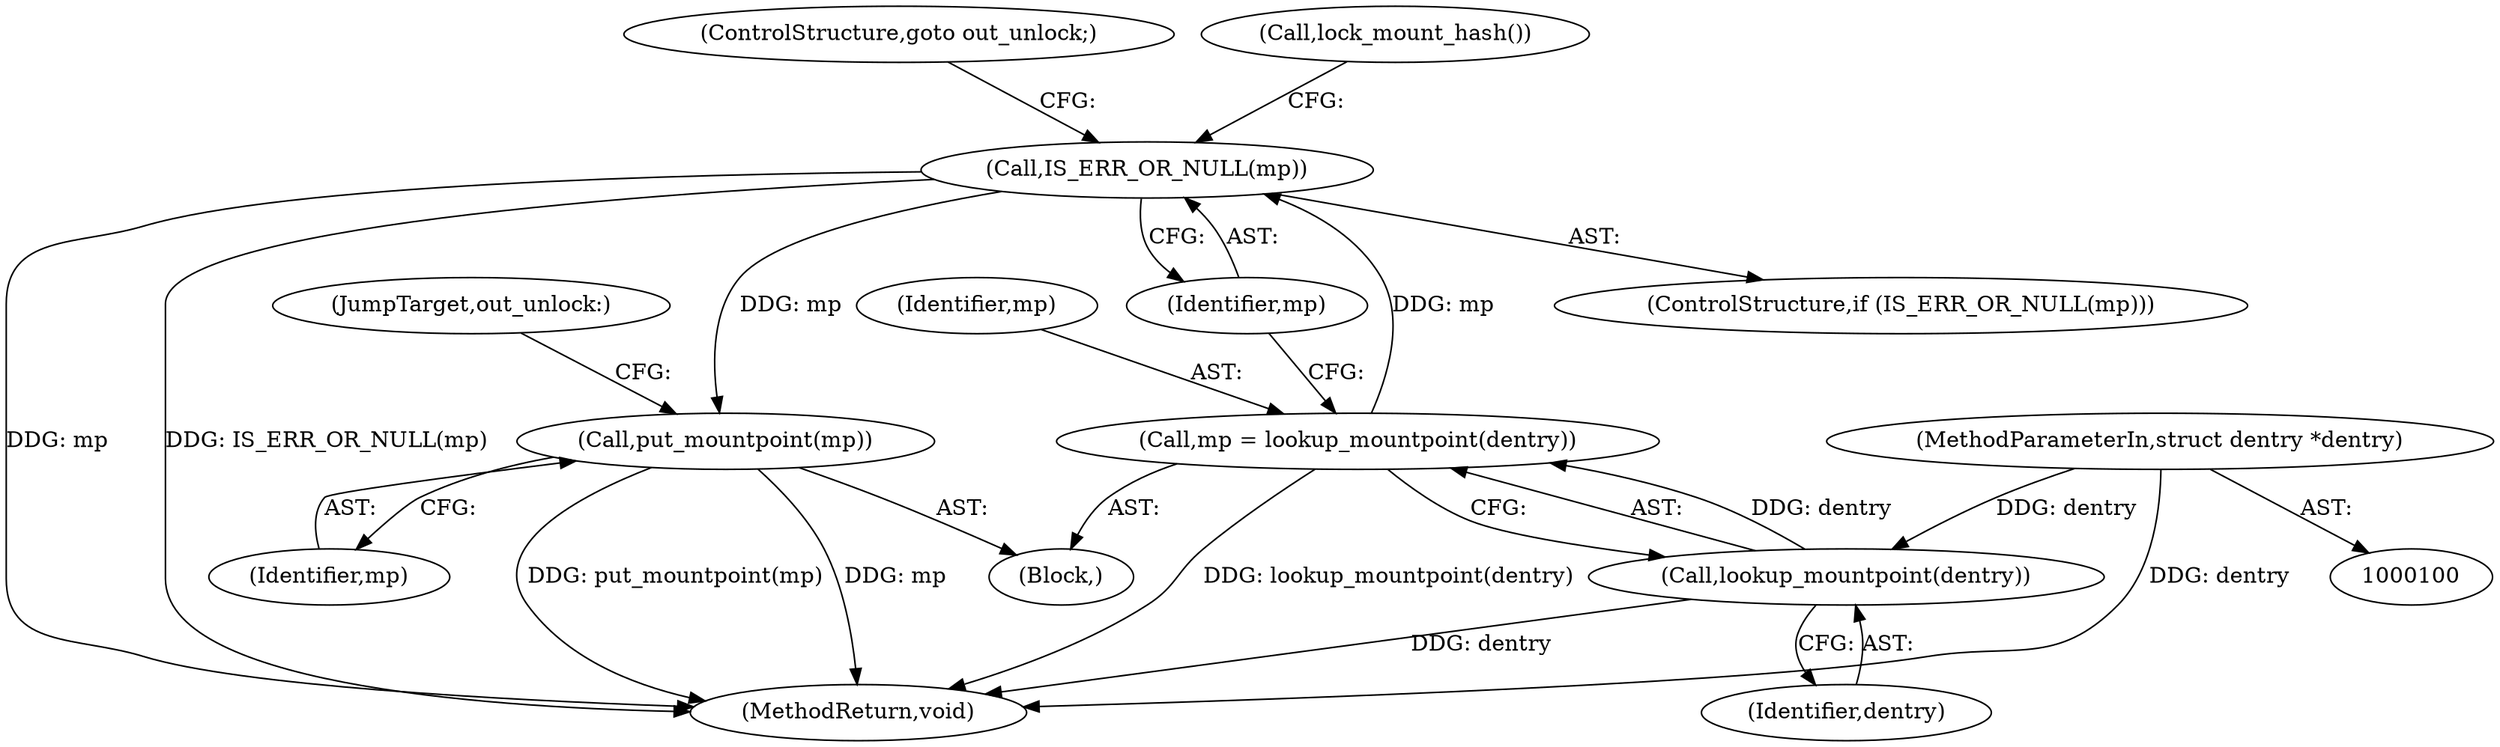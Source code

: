 digraph "0_linux_e0c9c0afd2fc958ffa34b697972721d81df8a56f@pointer" {
"1000111" [label="(Call,IS_ERR_OR_NULL(mp))"];
"1000106" [label="(Call,mp = lookup_mountpoint(dentry))"];
"1000108" [label="(Call,lookup_mountpoint(dentry))"];
"1000101" [label="(MethodParameterIn,struct dentry *dentry)"];
"1000151" [label="(Call,put_mountpoint(mp))"];
"1000108" [label="(Call,lookup_mountpoint(dentry))"];
"1000107" [label="(Identifier,mp)"];
"1000152" [label="(Identifier,mp)"];
"1000110" [label="(ControlStructure,if (IS_ERR_OR_NULL(mp)))"];
"1000112" [label="(Identifier,mp)"];
"1000109" [label="(Identifier,dentry)"];
"1000155" [label="(MethodReturn,void)"];
"1000111" [label="(Call,IS_ERR_OR_NULL(mp))"];
"1000102" [label="(Block,)"];
"1000113" [label="(ControlStructure,goto out_unlock;)"];
"1000106" [label="(Call,mp = lookup_mountpoint(dentry))"];
"1000101" [label="(MethodParameterIn,struct dentry *dentry)"];
"1000153" [label="(JumpTarget,out_unlock:)"];
"1000151" [label="(Call,put_mountpoint(mp))"];
"1000114" [label="(Call,lock_mount_hash())"];
"1000111" -> "1000110"  [label="AST: "];
"1000111" -> "1000112"  [label="CFG: "];
"1000112" -> "1000111"  [label="AST: "];
"1000113" -> "1000111"  [label="CFG: "];
"1000114" -> "1000111"  [label="CFG: "];
"1000111" -> "1000155"  [label="DDG: mp"];
"1000111" -> "1000155"  [label="DDG: IS_ERR_OR_NULL(mp)"];
"1000106" -> "1000111"  [label="DDG: mp"];
"1000111" -> "1000151"  [label="DDG: mp"];
"1000106" -> "1000102"  [label="AST: "];
"1000106" -> "1000108"  [label="CFG: "];
"1000107" -> "1000106"  [label="AST: "];
"1000108" -> "1000106"  [label="AST: "];
"1000112" -> "1000106"  [label="CFG: "];
"1000106" -> "1000155"  [label="DDG: lookup_mountpoint(dentry)"];
"1000108" -> "1000106"  [label="DDG: dentry"];
"1000108" -> "1000109"  [label="CFG: "];
"1000109" -> "1000108"  [label="AST: "];
"1000108" -> "1000155"  [label="DDG: dentry"];
"1000101" -> "1000108"  [label="DDG: dentry"];
"1000101" -> "1000100"  [label="AST: "];
"1000101" -> "1000155"  [label="DDG: dentry"];
"1000151" -> "1000102"  [label="AST: "];
"1000151" -> "1000152"  [label="CFG: "];
"1000152" -> "1000151"  [label="AST: "];
"1000153" -> "1000151"  [label="CFG: "];
"1000151" -> "1000155"  [label="DDG: put_mountpoint(mp)"];
"1000151" -> "1000155"  [label="DDG: mp"];
}
